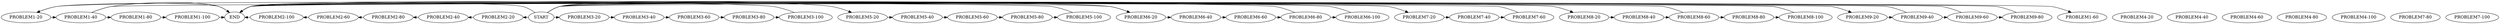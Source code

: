 // DBA1718P2GH
digraph {
	"PROBLEM1-20" [label="PROBLEM1-20"]
	"PROBLEM1-40" [label="PROBLEM1-40"]
	"PROBLEM1-80" [label="PROBLEM1-80"]
	"PROBLEM1-100" [label="PROBLEM1-100"]
	"PROBLEM2-20" [label="PROBLEM2-20"]
	"PROBLEM2-40" [label="PROBLEM2-40"]
	"PROBLEM2-80" [label="PROBLEM2-80"]
	"PROBLEM2-60" [label="PROBLEM2-60"]
	"PROBLEM2-100" [label="PROBLEM2-100"]
	"PROBLEM3-20" [label="PROBLEM3-20"]
	"PROBLEM3-40" [label="PROBLEM3-40"]
	"PROBLEM3-60" [label="PROBLEM3-60"]
	"PROBLEM3-80" [label="PROBLEM3-80"]
	"PROBLEM3-100" [label="PROBLEM3-100"]
	"PROBLEM4-20" [label="PROBLEM4-20"]
	"PROBLEM4-40" [label="PROBLEM4-40"]
	"PROBLEM4-60" [label="PROBLEM4-60"]
	"PROBLEM4-80" [label="PROBLEM4-80"]
	"PROBLEM4-100" [label="PROBLEM4-100"]
	"PROBLEM5-20" [label="PROBLEM5-20"]
	"PROBLEM5-40" [label="PROBLEM5-40"]
	"PROBLEM5-60" [label="PROBLEM5-60"]
	"PROBLEM5-80" [label="PROBLEM5-80"]
	"PROBLEM5-100" [label="PROBLEM5-100"]
	"PROBLEM6-20" [label="PROBLEM6-20"]
	"PROBLEM6-40" [label="PROBLEM6-40"]
	"PROBLEM6-60" [label="PROBLEM6-60"]
	"PROBLEM6-80" [label="PROBLEM6-80"]
	"PROBLEM7-20" [label="PROBLEM7-20"]
	"PROBLEM7-40" [label="PROBLEM7-40"]
	"PROBLEM7-60" [label="PROBLEM7-60"]
	"PROBLEM8-20" [label="PROBLEM8-20"]
	"PROBLEM8-40" [label="PROBLEM8-40"]
	"PROBLEM8-60" [label="PROBLEM8-60"]
	"PROBLEM8-80" [label="PROBLEM8-80"]
	"PROBLEM8-100" [label="PROBLEM8-100"]
	"PROBLEM9-20" [label="PROBLEM9-20"]
	"PROBLEM9-40" [label="PROBLEM9-40"]
	"PROBLEM9-60" [label="PROBLEM9-60"]
	"PROBLEM9-80" [label="PROBLEM9-80"]
	"PROBLEM6-100" [label="PROBLEM6-100"]
	"PROBLEM7-80" [label="PROBLEM7-80"]
	"PROBLEM7-100" [label="PROBLEM7-100"]
	"PROBLEM1-60" [label="PROBLEM1-60"]
	START [label=START]
	END [label=END]
	"PROBLEM1-20" -> "PROBLEM1-40" [constraint=false]
	"PROBLEM1-20" -> END [constraint=false]
	"PROBLEM1-40" -> "PROBLEM1-80" [constraint=false]
	"PROBLEM1-40" -> "PROBLEM1-60" [constraint=false]
	"PROBLEM1-40" -> END [constraint=false]
	"PROBLEM1-80" -> "PROBLEM1-100" [constraint=false]
	"PROBLEM1-100" -> END [constraint=false]
	"PROBLEM2-20" -> "PROBLEM2-40" [constraint=false]
	"PROBLEM2-40" -> "PROBLEM2-80" [constraint=false]
	"PROBLEM2-80" -> "PROBLEM2-60" [constraint=false]
	"PROBLEM2-60" -> "PROBLEM2-100" [constraint=false]
	"PROBLEM2-100" -> END [constraint=false]
	"PROBLEM3-20" -> "PROBLEM3-40" [constraint=false]
	"PROBLEM3-40" -> "PROBLEM3-60" [constraint=false]
	"PROBLEM3-60" -> "PROBLEM3-80" [constraint=false]
	"PROBLEM3-80" -> "PROBLEM3-100" [constraint=false]
	"PROBLEM3-100" -> END [constraint=false]
	"PROBLEM5-20" -> "PROBLEM5-40" [constraint=false]
	"PROBLEM5-40" -> "PROBLEM5-60" [constraint=false]
	"PROBLEM5-60" -> "PROBLEM5-80" [constraint=false]
	"PROBLEM5-80" -> "PROBLEM5-100" [constraint=false]
	"PROBLEM5-100" -> END [constraint=false]
	"PROBLEM6-20" -> "PROBLEM6-40" [constraint=false]
	"PROBLEM6-20" -> END [constraint=false]
	"PROBLEM6-40" -> "PROBLEM6-60" [constraint=false]
	"PROBLEM6-60" -> "PROBLEM6-80" [constraint=false]
	"PROBLEM6-80" -> "PROBLEM6-100" [constraint=false]
	"PROBLEM6-80" -> END [constraint=false]
	"PROBLEM7-20" -> "PROBLEM7-40" [constraint=false]
	"PROBLEM7-40" -> "PROBLEM7-60" [constraint=false]
	"PROBLEM7-60" -> END [constraint=false]
	"PROBLEM8-20" -> "PROBLEM8-40" [constraint=false]
	"PROBLEM8-40" -> "PROBLEM8-60" [constraint=false]
	"PROBLEM8-60" -> "PROBLEM8-80" [constraint=false]
	"PROBLEM8-60" -> END [constraint=false]
	"PROBLEM8-80" -> "PROBLEM8-100" [constraint=false]
	"PROBLEM8-100" -> END [constraint=false]
	"PROBLEM9-20" -> "PROBLEM9-40" [constraint=false]
	"PROBLEM9-40" -> "PROBLEM9-60" [constraint=false]
	"PROBLEM9-40" -> END [constraint=false]
	"PROBLEM9-60" -> "PROBLEM9-80" [constraint=false]
	"PROBLEM9-60" -> END [constraint=false]
	"PROBLEM9-80" -> END [constraint=false]
	"PROBLEM6-100" -> END [constraint=false]
	START -> "PROBLEM1-20" [constraint=false]
	START -> "PROBLEM2-20" [constraint=false]
	START -> "PROBLEM3-20" [constraint=false]
	START -> "PROBLEM5-20" [constraint=false]
	START -> "PROBLEM6-20" [constraint=false]
	START -> "PROBLEM7-20" [constraint=false]
	START -> "PROBLEM8-20" [constraint=false]
	START -> "PROBLEM9-20" [constraint=false]
}
